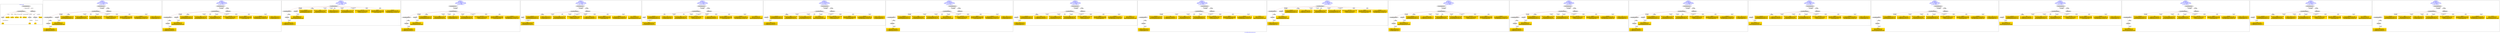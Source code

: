 digraph n0 {
fontcolor="blue"
remincross="true"
label="s14-s-california-african-american.json"
subgraph cluster_0 {
label="1-correct model"
n2[style="filled",color="white",fillcolor="lightgray",label="CulturalHeritageObject1"];
n3[style="filled",color="white",fillcolor="lightgray",label="Person1"];
n4[shape="plaintext",style="filled",fillcolor="gold",label="dimensions"];
n5[shape="plaintext",style="filled",fillcolor="gold",label="technique"];
n6[shape="plaintext",style="filled",fillcolor="gold",label="provenance"];
n7[shape="plaintext",style="filled",fillcolor="gold",label="title"];
n8[shape="plaintext",style="filled",fillcolor="gold",label="accessionId"];
n9[style="filled",color="white",fillcolor="lightgray",label="Concept1"];
n10[style="filled",color="white",fillcolor="lightgray",label="Document1"];
n11[shape="plaintext",style="filled",fillcolor="gold",label="artist"];
n12[style="filled",color="white",fillcolor="lightgray",label="EuropeanaAggregation1"];
n13[style="filled",color="white",fillcolor="lightgray",label="WebResource1"];
n14[shape="plaintext",style="filled",fillcolor="gold",label="imageUrl"];
n15[shape="plaintext",style="filled",fillcolor="gold",label="type"];
n16[shape="plaintext",style="filled",fillcolor="gold",label="url"];
}
subgraph cluster_1 {
label="candidate 0\nlink coherence:1.0\nnode coherence:1.0\nconfidence:0.5271910624354269\nmapping score:0.6016562800710682\ncost:13.9997\n-precision:0.5-recall:0.5"
n18[style="filled",color="white",fillcolor="lightgray",label="CulturalHeritageObject1"];
n19[style="filled",color="white",fillcolor="lightgray",label="CulturalHeritageObject2"];
n20[style="filled",color="white",fillcolor="lightgray",label="Document1"];
n21[style="filled",color="white",fillcolor="lightgray",label="Document2"];
n22[style="filled",color="white",fillcolor="lightgray",label="EuropeanaAggregation1"];
n23[style="filled",color="white",fillcolor="lightgray",label="WebResource1"];
n24[shape="plaintext",style="filled",fillcolor="gold",label="type\n[Document,classLink,0.324]\n[CulturalHeritageObject,rightsHolder,0.272]\n[WebResource,classLink,0.247]\n[CulturalHeritageObject,provenance,0.157]"];
n25[shape="plaintext",style="filled",fillcolor="gold",label="provenance\n[CulturalHeritageObject,provenance,0.704]\n[CulturalHeritageObject,title,0.114]\n[CulturalHeritageObject,description,0.109]\n[Person,biographicalInformation,0.073]"];
n26[shape="plaintext",style="filled",fillcolor="gold",label="imageUrl\n[WebResource,classLink,0.5]\n[Document,classLink,0.487]\n[CulturalHeritageObject,description,0.009]\n[Person,biographicalInformation,0.004]"];
n27[shape="plaintext",style="filled",fillcolor="gold",label="artist\n[CulturalHeritageObject,description,0.263]\n[Person,nameOfThePerson,0.255]\n[CulturalHeritageObject,title,0.255]\n[CulturalHeritageObject,provenance,0.227]"];
n28[shape="plaintext",style="filled",fillcolor="gold",label="url\n[WebResource,classLink,0.52]\n[CulturalHeritageObject,extent,0.244]\n[Document,classLink,0.126]\n[CulturalHeritageObject,title,0.11]"];
n29[shape="plaintext",style="filled",fillcolor="gold",label="title\n[CulturalHeritageObject,description,0.342]\n[CulturalHeritageObject,title,0.314]\n[Person,biographicalInformation,0.233]\n[CulturalHeritageObject,provenance,0.111]"];
n30[shape="plaintext",style="filled",fillcolor="gold",label="accessionId\n[CulturalHeritageObject,accessionNumber,0.778]\n[WebResource,classLink,0.219]\n[CulturalHeritageObject,title,0.001]\n[Document,classLink,0.001]"];
n31[shape="plaintext",style="filled",fillcolor="gold",label="technique\n[CulturalHeritageObject,medium,0.678]\n[CulturalHeritageObject,description,0.145]\n[Person,biographicalInformation,0.096]\n[Concept,prefLabel,0.082]"];
n32[shape="plaintext",style="filled",fillcolor="gold",label="dimensions\n[CulturalHeritageObject,extent,0.656]\n[CulturalHeritageObject,accessionNumber,0.163]\n[CulturalHeritageObject,description,0.101]\n[CulturalHeritageObject,provenance,0.08]"];
}
subgraph cluster_2 {
label="candidate 1\nlink coherence:1.0\nnode coherence:1.0\nconfidence:0.5249659258945938\nmapping score:0.6009145678907905\ncost:13.9997\n-precision:0.57-recall:0.57"
n34[style="filled",color="white",fillcolor="lightgray",label="CulturalHeritageObject1"];
n35[style="filled",color="white",fillcolor="lightgray",label="CulturalHeritageObject2"];
n36[style="filled",color="white",fillcolor="lightgray",label="Document1"];
n37[style="filled",color="white",fillcolor="lightgray",label="Document2"];
n38[style="filled",color="white",fillcolor="lightgray",label="EuropeanaAggregation1"];
n39[style="filled",color="white",fillcolor="lightgray",label="WebResource1"];
n40[shape="plaintext",style="filled",fillcolor="gold",label="type\n[Document,classLink,0.324]\n[CulturalHeritageObject,rightsHolder,0.272]\n[WebResource,classLink,0.247]\n[CulturalHeritageObject,provenance,0.157]"];
n41[shape="plaintext",style="filled",fillcolor="gold",label="provenance\n[CulturalHeritageObject,provenance,0.704]\n[CulturalHeritageObject,title,0.114]\n[CulturalHeritageObject,description,0.109]\n[Person,biographicalInformation,0.073]"];
n42[shape="plaintext",style="filled",fillcolor="gold",label="imageUrl\n[WebResource,classLink,0.5]\n[Document,classLink,0.487]\n[CulturalHeritageObject,description,0.009]\n[Person,biographicalInformation,0.004]"];
n43[shape="plaintext",style="filled",fillcolor="gold",label="title\n[CulturalHeritageObject,description,0.342]\n[CulturalHeritageObject,title,0.314]\n[Person,biographicalInformation,0.233]\n[CulturalHeritageObject,provenance,0.111]"];
n44[shape="plaintext",style="filled",fillcolor="gold",label="url\n[WebResource,classLink,0.52]\n[CulturalHeritageObject,extent,0.244]\n[Document,classLink,0.126]\n[CulturalHeritageObject,title,0.11]"];
n45[shape="plaintext",style="filled",fillcolor="gold",label="artist\n[CulturalHeritageObject,description,0.263]\n[Person,nameOfThePerson,0.255]\n[CulturalHeritageObject,title,0.255]\n[CulturalHeritageObject,provenance,0.227]"];
n46[shape="plaintext",style="filled",fillcolor="gold",label="accessionId\n[CulturalHeritageObject,accessionNumber,0.778]\n[WebResource,classLink,0.219]\n[CulturalHeritageObject,title,0.001]\n[Document,classLink,0.001]"];
n47[shape="plaintext",style="filled",fillcolor="gold",label="technique\n[CulturalHeritageObject,medium,0.678]\n[CulturalHeritageObject,description,0.145]\n[Person,biographicalInformation,0.096]\n[Concept,prefLabel,0.082]"];
n48[shape="plaintext",style="filled",fillcolor="gold",label="dimensions\n[CulturalHeritageObject,extent,0.656]\n[CulturalHeritageObject,accessionNumber,0.163]\n[CulturalHeritageObject,description,0.101]\n[CulturalHeritageObject,provenance,0.08]"];
}
subgraph cluster_3 {
label="candidate 10\nlink coherence:1.0\nnode coherence:1.0\nconfidence:0.47855500147617636\nmapping score:0.6039627782698366\ncost:11.99994\n-precision:0.42-recall:0.36"
n50[style="filled",color="white",fillcolor="lightgray",label="CulturalHeritageObject1"];
n51[style="filled",color="white",fillcolor="lightgray",label="CulturalHeritageObject2"];
n52[style="filled",color="white",fillcolor="lightgray",label="Document1"];
n53[style="filled",color="white",fillcolor="lightgray",label="Document2"];
n54[shape="plaintext",style="filled",fillcolor="gold",label="type\n[Document,classLink,0.324]\n[CulturalHeritageObject,rightsHolder,0.272]\n[WebResource,classLink,0.247]\n[CulturalHeritageObject,provenance,0.157]"];
n55[shape="plaintext",style="filled",fillcolor="gold",label="provenance\n[CulturalHeritageObject,provenance,0.704]\n[CulturalHeritageObject,title,0.114]\n[CulturalHeritageObject,description,0.109]\n[Person,biographicalInformation,0.073]"];
n56[shape="plaintext",style="filled",fillcolor="gold",label="artist\n[CulturalHeritageObject,description,0.263]\n[Person,nameOfThePerson,0.255]\n[CulturalHeritageObject,title,0.255]\n[CulturalHeritageObject,provenance,0.227]"];
n57[shape="plaintext",style="filled",fillcolor="gold",label="imageUrl\n[WebResource,classLink,0.5]\n[Document,classLink,0.487]\n[CulturalHeritageObject,description,0.009]\n[Person,biographicalInformation,0.004]"];
n58[shape="plaintext",style="filled",fillcolor="gold",label="url\n[WebResource,classLink,0.52]\n[CulturalHeritageObject,extent,0.244]\n[Document,classLink,0.126]\n[CulturalHeritageObject,title,0.11]"];
n59[shape="plaintext",style="filled",fillcolor="gold",label="title\n[CulturalHeritageObject,description,0.342]\n[CulturalHeritageObject,title,0.314]\n[Person,biographicalInformation,0.233]\n[CulturalHeritageObject,provenance,0.111]"];
n60[shape="plaintext",style="filled",fillcolor="gold",label="accessionId\n[CulturalHeritageObject,accessionNumber,0.778]\n[WebResource,classLink,0.219]\n[CulturalHeritageObject,title,0.001]\n[Document,classLink,0.001]"];
n61[shape="plaintext",style="filled",fillcolor="gold",label="technique\n[CulturalHeritageObject,medium,0.678]\n[CulturalHeritageObject,description,0.145]\n[Person,biographicalInformation,0.096]\n[Concept,prefLabel,0.082]"];
n62[shape="plaintext",style="filled",fillcolor="gold",label="dimensions\n[CulturalHeritageObject,extent,0.656]\n[CulturalHeritageObject,accessionNumber,0.163]\n[CulturalHeritageObject,description,0.101]\n[CulturalHeritageObject,provenance,0.08]"];
}
subgraph cluster_4 {
label="candidate 11\nlink coherence:1.0\nnode coherence:1.0\nconfidence:0.47855500147617636\nmapping score:0.6039627782698366\ncost:12.99982\n-precision:0.46-recall:0.43"
n64[style="filled",color="white",fillcolor="lightgray",label="CulturalHeritageObject1"];
n65[style="filled",color="white",fillcolor="lightgray",label="CulturalHeritageObject2"];
n66[style="filled",color="white",fillcolor="lightgray",label="Document1"];
n67[style="filled",color="white",fillcolor="lightgray",label="Document2"];
n68[style="filled",color="white",fillcolor="lightgray",label="EuropeanaAggregation1"];
n69[shape="plaintext",style="filled",fillcolor="gold",label="type\n[Document,classLink,0.324]\n[CulturalHeritageObject,rightsHolder,0.272]\n[WebResource,classLink,0.247]\n[CulturalHeritageObject,provenance,0.157]"];
n70[shape="plaintext",style="filled",fillcolor="gold",label="provenance\n[CulturalHeritageObject,provenance,0.704]\n[CulturalHeritageObject,title,0.114]\n[CulturalHeritageObject,description,0.109]\n[Person,biographicalInformation,0.073]"];
n71[shape="plaintext",style="filled",fillcolor="gold",label="artist\n[CulturalHeritageObject,description,0.263]\n[Person,nameOfThePerson,0.255]\n[CulturalHeritageObject,title,0.255]\n[CulturalHeritageObject,provenance,0.227]"];
n72[shape="plaintext",style="filled",fillcolor="gold",label="imageUrl\n[WebResource,classLink,0.5]\n[Document,classLink,0.487]\n[CulturalHeritageObject,description,0.009]\n[Person,biographicalInformation,0.004]"];
n73[shape="plaintext",style="filled",fillcolor="gold",label="url\n[WebResource,classLink,0.52]\n[CulturalHeritageObject,extent,0.244]\n[Document,classLink,0.126]\n[CulturalHeritageObject,title,0.11]"];
n74[shape="plaintext",style="filled",fillcolor="gold",label="title\n[CulturalHeritageObject,description,0.342]\n[CulturalHeritageObject,title,0.314]\n[Person,biographicalInformation,0.233]\n[CulturalHeritageObject,provenance,0.111]"];
n75[shape="plaintext",style="filled",fillcolor="gold",label="accessionId\n[CulturalHeritageObject,accessionNumber,0.778]\n[WebResource,classLink,0.219]\n[CulturalHeritageObject,title,0.001]\n[Document,classLink,0.001]"];
n76[shape="plaintext",style="filled",fillcolor="gold",label="technique\n[CulturalHeritageObject,medium,0.678]\n[CulturalHeritageObject,description,0.145]\n[Person,biographicalInformation,0.096]\n[Concept,prefLabel,0.082]"];
n77[shape="plaintext",style="filled",fillcolor="gold",label="dimensions\n[CulturalHeritageObject,extent,0.656]\n[CulturalHeritageObject,accessionNumber,0.163]\n[CulturalHeritageObject,description,0.101]\n[CulturalHeritageObject,provenance,0.08]"];
}
subgraph cluster_5 {
label="candidate 12\nlink coherence:1.0\nnode coherence:1.0\nconfidence:0.4773503967367552\nmapping score:0.6035612433566961\ncost:11.9996\n-precision:0.75-recall:0.64"
n79[style="filled",color="white",fillcolor="lightgray",label="CulturalHeritageObject1"];
n80[style="filled",color="white",fillcolor="lightgray",label="Person1"];
n81[style="filled",color="white",fillcolor="lightgray",label="EuropeanaAggregation1"];
n82[style="filled",color="white",fillcolor="lightgray",label="WebResource1"];
n83[shape="plaintext",style="filled",fillcolor="gold",label="artist\n[CulturalHeritageObject,description,0.263]\n[Person,nameOfThePerson,0.255]\n[CulturalHeritageObject,title,0.255]\n[CulturalHeritageObject,provenance,0.227]"];
n84[shape="plaintext",style="filled",fillcolor="gold",label="provenance\n[CulturalHeritageObject,provenance,0.704]\n[CulturalHeritageObject,title,0.114]\n[CulturalHeritageObject,description,0.109]\n[Person,biographicalInformation,0.073]"];
n85[shape="plaintext",style="filled",fillcolor="gold",label="url\n[WebResource,classLink,0.52]\n[CulturalHeritageObject,extent,0.244]\n[Document,classLink,0.126]\n[CulturalHeritageObject,title,0.11]"];
n86[shape="plaintext",style="filled",fillcolor="gold",label="imageUrl\n[WebResource,classLink,0.5]\n[Document,classLink,0.487]\n[CulturalHeritageObject,description,0.009]\n[Person,biographicalInformation,0.004]"];
n87[shape="plaintext",style="filled",fillcolor="gold",label="title\n[CulturalHeritageObject,description,0.342]\n[CulturalHeritageObject,title,0.314]\n[Person,biographicalInformation,0.233]\n[CulturalHeritageObject,provenance,0.111]"];
n88[shape="plaintext",style="filled",fillcolor="gold",label="accessionId\n[CulturalHeritageObject,accessionNumber,0.778]\n[WebResource,classLink,0.219]\n[CulturalHeritageObject,title,0.001]\n[Document,classLink,0.001]"];
n89[shape="plaintext",style="filled",fillcolor="gold",label="type\n[Document,classLink,0.324]\n[CulturalHeritageObject,rightsHolder,0.272]\n[WebResource,classLink,0.247]\n[CulturalHeritageObject,provenance,0.157]"];
n90[shape="plaintext",style="filled",fillcolor="gold",label="technique\n[CulturalHeritageObject,medium,0.678]\n[CulturalHeritageObject,description,0.145]\n[Person,biographicalInformation,0.096]\n[Concept,prefLabel,0.082]"];
n91[shape="plaintext",style="filled",fillcolor="gold",label="dimensions\n[CulturalHeritageObject,extent,0.656]\n[CulturalHeritageObject,accessionNumber,0.163]\n[CulturalHeritageObject,description,0.101]\n[CulturalHeritageObject,provenance,0.08]"];
}
subgraph cluster_6 {
label="candidate 13\nlink coherence:1.0\nnode coherence:1.0\nconfidence:0.4773503967367552\nmapping score:0.6035612433566961\ncost:11.99976\n-precision:0.67-recall:0.57"
n93[style="filled",color="white",fillcolor="lightgray",label="CulturalHeritageObject1"];
n94[style="filled",color="white",fillcolor="lightgray",label="Person2"];
n95[style="filled",color="white",fillcolor="lightgray",label="EuropeanaAggregation1"];
n96[style="filled",color="white",fillcolor="lightgray",label="WebResource1"];
n97[shape="plaintext",style="filled",fillcolor="gold",label="artist\n[CulturalHeritageObject,description,0.263]\n[Person,nameOfThePerson,0.255]\n[CulturalHeritageObject,title,0.255]\n[CulturalHeritageObject,provenance,0.227]"];
n98[shape="plaintext",style="filled",fillcolor="gold",label="provenance\n[CulturalHeritageObject,provenance,0.704]\n[CulturalHeritageObject,title,0.114]\n[CulturalHeritageObject,description,0.109]\n[Person,biographicalInformation,0.073]"];
n99[shape="plaintext",style="filled",fillcolor="gold",label="url\n[WebResource,classLink,0.52]\n[CulturalHeritageObject,extent,0.244]\n[Document,classLink,0.126]\n[CulturalHeritageObject,title,0.11]"];
n100[shape="plaintext",style="filled",fillcolor="gold",label="imageUrl\n[WebResource,classLink,0.5]\n[Document,classLink,0.487]\n[CulturalHeritageObject,description,0.009]\n[Person,biographicalInformation,0.004]"];
n101[shape="plaintext",style="filled",fillcolor="gold",label="title\n[CulturalHeritageObject,description,0.342]\n[CulturalHeritageObject,title,0.314]\n[Person,biographicalInformation,0.233]\n[CulturalHeritageObject,provenance,0.111]"];
n102[shape="plaintext",style="filled",fillcolor="gold",label="accessionId\n[CulturalHeritageObject,accessionNumber,0.778]\n[WebResource,classLink,0.219]\n[CulturalHeritageObject,title,0.001]\n[Document,classLink,0.001]"];
n103[shape="plaintext",style="filled",fillcolor="gold",label="type\n[Document,classLink,0.324]\n[CulturalHeritageObject,rightsHolder,0.272]\n[WebResource,classLink,0.247]\n[CulturalHeritageObject,provenance,0.157]"];
n104[shape="plaintext",style="filled",fillcolor="gold",label="technique\n[CulturalHeritageObject,medium,0.678]\n[CulturalHeritageObject,description,0.145]\n[Person,biographicalInformation,0.096]\n[Concept,prefLabel,0.082]"];
n105[shape="plaintext",style="filled",fillcolor="gold",label="dimensions\n[CulturalHeritageObject,extent,0.656]\n[CulturalHeritageObject,accessionNumber,0.163]\n[CulturalHeritageObject,description,0.101]\n[CulturalHeritageObject,provenance,0.08]"];
}
subgraph cluster_7 {
label="candidate 14\nlink coherence:1.0\nnode coherence:1.0\nconfidence:0.4677878559597356\nmapping score:0.6003737297643562\ncost:11.99974\n-precision:0.67-recall:0.57"
n107[style="filled",color="white",fillcolor="lightgray",label="CulturalHeritageObject1"];
n108[style="filled",color="white",fillcolor="lightgray",label="Document1"];
n109[style="filled",color="white",fillcolor="lightgray",label="EuropeanaAggregation1"];
n110[style="filled",color="white",fillcolor="lightgray",label="WebResource1"];
n111[shape="plaintext",style="filled",fillcolor="gold",label="provenance\n[CulturalHeritageObject,provenance,0.704]\n[CulturalHeritageObject,title,0.114]\n[CulturalHeritageObject,description,0.109]\n[Person,biographicalInformation,0.073]"];
n112[shape="plaintext",style="filled",fillcolor="gold",label="artist\n[CulturalHeritageObject,description,0.263]\n[Person,nameOfThePerson,0.255]\n[CulturalHeritageObject,title,0.255]\n[CulturalHeritageObject,provenance,0.227]"];
n113[shape="plaintext",style="filled",fillcolor="gold",label="type\n[Document,classLink,0.324]\n[CulturalHeritageObject,rightsHolder,0.272]\n[WebResource,classLink,0.247]\n[CulturalHeritageObject,provenance,0.157]"];
n114[shape="plaintext",style="filled",fillcolor="gold",label="title\n[CulturalHeritageObject,description,0.342]\n[CulturalHeritageObject,title,0.314]\n[Person,biographicalInformation,0.233]\n[CulturalHeritageObject,provenance,0.111]"];
n115[shape="plaintext",style="filled",fillcolor="gold",label="url\n[WebResource,classLink,0.52]\n[CulturalHeritageObject,extent,0.244]\n[Document,classLink,0.126]\n[CulturalHeritageObject,title,0.11]"];
n116[shape="plaintext",style="filled",fillcolor="gold",label="imageUrl\n[WebResource,classLink,0.5]\n[Document,classLink,0.487]\n[CulturalHeritageObject,description,0.009]\n[Person,biographicalInformation,0.004]"];
n117[shape="plaintext",style="filled",fillcolor="gold",label="accessionId\n[CulturalHeritageObject,accessionNumber,0.778]\n[WebResource,classLink,0.219]\n[CulturalHeritageObject,title,0.001]\n[Document,classLink,0.001]"];
n118[shape="plaintext",style="filled",fillcolor="gold",label="technique\n[CulturalHeritageObject,medium,0.678]\n[CulturalHeritageObject,description,0.145]\n[Person,biographicalInformation,0.096]\n[Concept,prefLabel,0.082]"];
n119[shape="plaintext",style="filled",fillcolor="gold",label="dimensions\n[CulturalHeritageObject,extent,0.656]\n[CulturalHeritageObject,accessionNumber,0.163]\n[CulturalHeritageObject,description,0.101]\n[CulturalHeritageObject,provenance,0.08]"];
}
subgraph cluster_8 {
label="candidate 15\nlink coherence:1.0\nnode coherence:1.0\nconfidence:0.4677878559597356\nmapping score:0.6003737297643562\ncost:12.99972\n-precision:0.54-recall:0.5"
n121[style="filled",color="white",fillcolor="lightgray",label="CulturalHeritageObject1"];
n122[style="filled",color="white",fillcolor="lightgray",label="CulturalHeritageObject2"];
n123[style="filled",color="white",fillcolor="lightgray",label="Document2"];
n124[style="filled",color="white",fillcolor="lightgray",label="EuropeanaAggregation1"];
n125[style="filled",color="white",fillcolor="lightgray",label="WebResource1"];
n126[shape="plaintext",style="filled",fillcolor="gold",label="type\n[Document,classLink,0.324]\n[CulturalHeritageObject,rightsHolder,0.272]\n[WebResource,classLink,0.247]\n[CulturalHeritageObject,provenance,0.157]"];
n127[shape="plaintext",style="filled",fillcolor="gold",label="provenance\n[CulturalHeritageObject,provenance,0.704]\n[CulturalHeritageObject,title,0.114]\n[CulturalHeritageObject,description,0.109]\n[Person,biographicalInformation,0.073]"];
n128[shape="plaintext",style="filled",fillcolor="gold",label="artist\n[CulturalHeritageObject,description,0.263]\n[Person,nameOfThePerson,0.255]\n[CulturalHeritageObject,title,0.255]\n[CulturalHeritageObject,provenance,0.227]"];
n129[shape="plaintext",style="filled",fillcolor="gold",label="title\n[CulturalHeritageObject,description,0.342]\n[CulturalHeritageObject,title,0.314]\n[Person,biographicalInformation,0.233]\n[CulturalHeritageObject,provenance,0.111]"];
n130[shape="plaintext",style="filled",fillcolor="gold",label="url\n[WebResource,classLink,0.52]\n[CulturalHeritageObject,extent,0.244]\n[Document,classLink,0.126]\n[CulturalHeritageObject,title,0.11]"];
n131[shape="plaintext",style="filled",fillcolor="gold",label="imageUrl\n[WebResource,classLink,0.5]\n[Document,classLink,0.487]\n[CulturalHeritageObject,description,0.009]\n[Person,biographicalInformation,0.004]"];
n132[shape="plaintext",style="filled",fillcolor="gold",label="accessionId\n[CulturalHeritageObject,accessionNumber,0.778]\n[WebResource,classLink,0.219]\n[CulturalHeritageObject,title,0.001]\n[Document,classLink,0.001]"];
n133[shape="plaintext",style="filled",fillcolor="gold",label="technique\n[CulturalHeritageObject,medium,0.678]\n[CulturalHeritageObject,description,0.145]\n[Person,biographicalInformation,0.096]\n[Concept,prefLabel,0.082]"];
n134[shape="plaintext",style="filled",fillcolor="gold",label="dimensions\n[CulturalHeritageObject,extent,0.656]\n[CulturalHeritageObject,accessionNumber,0.163]\n[CulturalHeritageObject,description,0.101]\n[CulturalHeritageObject,provenance,0.08]"];
}
subgraph cluster_9 {
label="candidate 16\nlink coherence:1.0\nnode coherence:1.0\nconfidence:0.46634372239416483\nmapping score:0.599892351909166\ncost:11.99974\n-precision:0.75-recall:0.64"
n136[style="filled",color="white",fillcolor="lightgray",label="CulturalHeritageObject1"];
n137[style="filled",color="white",fillcolor="lightgray",label="Document1"];
n138[style="filled",color="white",fillcolor="lightgray",label="EuropeanaAggregation1"];
n139[style="filled",color="white",fillcolor="lightgray",label="WebResource1"];
n140[shape="plaintext",style="filled",fillcolor="gold",label="provenance\n[CulturalHeritageObject,provenance,0.704]\n[CulturalHeritageObject,title,0.114]\n[CulturalHeritageObject,description,0.109]\n[Person,biographicalInformation,0.073]"];
n141[shape="plaintext",style="filled",fillcolor="gold",label="type\n[Document,classLink,0.324]\n[CulturalHeritageObject,rightsHolder,0.272]\n[WebResource,classLink,0.247]\n[CulturalHeritageObject,provenance,0.157]"];
n142[shape="plaintext",style="filled",fillcolor="gold",label="url\n[WebResource,classLink,0.52]\n[CulturalHeritageObject,extent,0.244]\n[Document,classLink,0.126]\n[CulturalHeritageObject,title,0.11]"];
n143[shape="plaintext",style="filled",fillcolor="gold",label="artist\n[CulturalHeritageObject,description,0.263]\n[Person,nameOfThePerson,0.255]\n[CulturalHeritageObject,title,0.255]\n[CulturalHeritageObject,provenance,0.227]"];
n144[shape="plaintext",style="filled",fillcolor="gold",label="imageUrl\n[WebResource,classLink,0.5]\n[Document,classLink,0.487]\n[CulturalHeritageObject,description,0.009]\n[Person,biographicalInformation,0.004]"];
n145[shape="plaintext",style="filled",fillcolor="gold",label="title\n[CulturalHeritageObject,description,0.342]\n[CulturalHeritageObject,title,0.314]\n[Person,biographicalInformation,0.233]\n[CulturalHeritageObject,provenance,0.111]"];
n146[shape="plaintext",style="filled",fillcolor="gold",label="accessionId\n[CulturalHeritageObject,accessionNumber,0.778]\n[WebResource,classLink,0.219]\n[CulturalHeritageObject,title,0.001]\n[Document,classLink,0.001]"];
n147[shape="plaintext",style="filled",fillcolor="gold",label="technique\n[CulturalHeritageObject,medium,0.678]\n[CulturalHeritageObject,description,0.145]\n[Person,biographicalInformation,0.096]\n[Concept,prefLabel,0.082]"];
n148[shape="plaintext",style="filled",fillcolor="gold",label="dimensions\n[CulturalHeritageObject,extent,0.656]\n[CulturalHeritageObject,accessionNumber,0.163]\n[CulturalHeritageObject,description,0.101]\n[CulturalHeritageObject,provenance,0.08]"];
}
subgraph cluster_10 {
label="candidate 17\nlink coherence:1.0\nnode coherence:1.0\nconfidence:0.46634372239416483\nmapping score:0.599892351909166\ncost:12.99972\n-precision:0.62-recall:0.57"
n150[style="filled",color="white",fillcolor="lightgray",label="CulturalHeritageObject1"];
n151[style="filled",color="white",fillcolor="lightgray",label="CulturalHeritageObject2"];
n152[style="filled",color="white",fillcolor="lightgray",label="Document2"];
n153[style="filled",color="white",fillcolor="lightgray",label="EuropeanaAggregation1"];
n154[style="filled",color="white",fillcolor="lightgray",label="WebResource1"];
n155[shape="plaintext",style="filled",fillcolor="gold",label="url\n[WebResource,classLink,0.52]\n[CulturalHeritageObject,extent,0.244]\n[Document,classLink,0.126]\n[CulturalHeritageObject,title,0.11]"];
n156[shape="plaintext",style="filled",fillcolor="gold",label="provenance\n[CulturalHeritageObject,provenance,0.704]\n[CulturalHeritageObject,title,0.114]\n[CulturalHeritageObject,description,0.109]\n[Person,biographicalInformation,0.073]"];
n157[shape="plaintext",style="filled",fillcolor="gold",label="type\n[Document,classLink,0.324]\n[CulturalHeritageObject,rightsHolder,0.272]\n[WebResource,classLink,0.247]\n[CulturalHeritageObject,provenance,0.157]"];
n158[shape="plaintext",style="filled",fillcolor="gold",label="artist\n[CulturalHeritageObject,description,0.263]\n[Person,nameOfThePerson,0.255]\n[CulturalHeritageObject,title,0.255]\n[CulturalHeritageObject,provenance,0.227]"];
n159[shape="plaintext",style="filled",fillcolor="gold",label="imageUrl\n[WebResource,classLink,0.5]\n[Document,classLink,0.487]\n[CulturalHeritageObject,description,0.009]\n[Person,biographicalInformation,0.004]"];
n160[shape="plaintext",style="filled",fillcolor="gold",label="title\n[CulturalHeritageObject,description,0.342]\n[CulturalHeritageObject,title,0.314]\n[Person,biographicalInformation,0.233]\n[CulturalHeritageObject,provenance,0.111]"];
n161[shape="plaintext",style="filled",fillcolor="gold",label="accessionId\n[CulturalHeritageObject,accessionNumber,0.778]\n[WebResource,classLink,0.219]\n[CulturalHeritageObject,title,0.001]\n[Document,classLink,0.001]"];
n162[shape="plaintext",style="filled",fillcolor="gold",label="technique\n[CulturalHeritageObject,medium,0.678]\n[CulturalHeritageObject,description,0.145]\n[Person,biographicalInformation,0.096]\n[Concept,prefLabel,0.082]"];
n163[shape="plaintext",style="filled",fillcolor="gold",label="dimensions\n[CulturalHeritageObject,extent,0.656]\n[CulturalHeritageObject,accessionNumber,0.163]\n[CulturalHeritageObject,description,0.101]\n[CulturalHeritageObject,provenance,0.08]"];
}
subgraph cluster_11 {
label="candidate 18\nlink coherence:1.0\nnode coherence:1.0\nconfidence:0.4648753096772001\nmapping score:0.5994028810035111\ncost:11.99994\n-precision:0.42-recall:0.36"
n165[style="filled",color="white",fillcolor="lightgray",label="CulturalHeritageObject1"];
n166[style="filled",color="white",fillcolor="lightgray",label="CulturalHeritageObject2"];
n167[style="filled",color="white",fillcolor="lightgray",label="Document1"];
n168[style="filled",color="white",fillcolor="lightgray",label="Document2"];
n169[shape="plaintext",style="filled",fillcolor="gold",label="url\n[WebResource,classLink,0.52]\n[CulturalHeritageObject,extent,0.244]\n[Document,classLink,0.126]\n[CulturalHeritageObject,title,0.11]"];
n170[shape="plaintext",style="filled",fillcolor="gold",label="provenance\n[CulturalHeritageObject,provenance,0.704]\n[CulturalHeritageObject,title,0.114]\n[CulturalHeritageObject,description,0.109]\n[Person,biographicalInformation,0.073]"];
n171[shape="plaintext",style="filled",fillcolor="gold",label="type\n[Document,classLink,0.324]\n[CulturalHeritageObject,rightsHolder,0.272]\n[WebResource,classLink,0.247]\n[CulturalHeritageObject,provenance,0.157]"];
n172[shape="plaintext",style="filled",fillcolor="gold",label="imageUrl\n[WebResource,classLink,0.5]\n[Document,classLink,0.487]\n[CulturalHeritageObject,description,0.009]\n[Person,biographicalInformation,0.004]"];
n173[shape="plaintext",style="filled",fillcolor="gold",label="artist\n[CulturalHeritageObject,description,0.263]\n[Person,nameOfThePerson,0.255]\n[CulturalHeritageObject,title,0.255]\n[CulturalHeritageObject,provenance,0.227]"];
n174[shape="plaintext",style="filled",fillcolor="gold",label="title\n[CulturalHeritageObject,description,0.342]\n[CulturalHeritageObject,title,0.314]\n[Person,biographicalInformation,0.233]\n[CulturalHeritageObject,provenance,0.111]"];
n175[shape="plaintext",style="filled",fillcolor="gold",label="accessionId\n[CulturalHeritageObject,accessionNumber,0.778]\n[WebResource,classLink,0.219]\n[CulturalHeritageObject,title,0.001]\n[Document,classLink,0.001]"];
n176[shape="plaintext",style="filled",fillcolor="gold",label="technique\n[CulturalHeritageObject,medium,0.678]\n[CulturalHeritageObject,description,0.145]\n[Person,biographicalInformation,0.096]\n[Concept,prefLabel,0.082]"];
n177[shape="plaintext",style="filled",fillcolor="gold",label="dimensions\n[CulturalHeritageObject,extent,0.656]\n[CulturalHeritageObject,accessionNumber,0.163]\n[CulturalHeritageObject,description,0.101]\n[CulturalHeritageObject,provenance,0.08]"];
}
subgraph cluster_12 {
label="candidate 19\nlink coherence:1.0\nnode coherence:1.0\nconfidence:0.4648753096772001\nmapping score:0.5994028810035111\ncost:12.99982\n-precision:0.46-recall:0.43"
n179[style="filled",color="white",fillcolor="lightgray",label="CulturalHeritageObject1"];
n180[style="filled",color="white",fillcolor="lightgray",label="CulturalHeritageObject2"];
n181[style="filled",color="white",fillcolor="lightgray",label="Document1"];
n182[style="filled",color="white",fillcolor="lightgray",label="Document2"];
n183[style="filled",color="white",fillcolor="lightgray",label="EuropeanaAggregation1"];
n184[shape="plaintext",style="filled",fillcolor="gold",label="url\n[WebResource,classLink,0.52]\n[CulturalHeritageObject,extent,0.244]\n[Document,classLink,0.126]\n[CulturalHeritageObject,title,0.11]"];
n185[shape="plaintext",style="filled",fillcolor="gold",label="provenance\n[CulturalHeritageObject,provenance,0.704]\n[CulturalHeritageObject,title,0.114]\n[CulturalHeritageObject,description,0.109]\n[Person,biographicalInformation,0.073]"];
n186[shape="plaintext",style="filled",fillcolor="gold",label="type\n[Document,classLink,0.324]\n[CulturalHeritageObject,rightsHolder,0.272]\n[WebResource,classLink,0.247]\n[CulturalHeritageObject,provenance,0.157]"];
n187[shape="plaintext",style="filled",fillcolor="gold",label="imageUrl\n[WebResource,classLink,0.5]\n[Document,classLink,0.487]\n[CulturalHeritageObject,description,0.009]\n[Person,biographicalInformation,0.004]"];
n188[shape="plaintext",style="filled",fillcolor="gold",label="artist\n[CulturalHeritageObject,description,0.263]\n[Person,nameOfThePerson,0.255]\n[CulturalHeritageObject,title,0.255]\n[CulturalHeritageObject,provenance,0.227]"];
n189[shape="plaintext",style="filled",fillcolor="gold",label="title\n[CulturalHeritageObject,description,0.342]\n[CulturalHeritageObject,title,0.314]\n[Person,biographicalInformation,0.233]\n[CulturalHeritageObject,provenance,0.111]"];
n190[shape="plaintext",style="filled",fillcolor="gold",label="accessionId\n[CulturalHeritageObject,accessionNumber,0.778]\n[WebResource,classLink,0.219]\n[CulturalHeritageObject,title,0.001]\n[Document,classLink,0.001]"];
n191[shape="plaintext",style="filled",fillcolor="gold",label="technique\n[CulturalHeritageObject,medium,0.678]\n[CulturalHeritageObject,description,0.145]\n[Person,biographicalInformation,0.096]\n[Concept,prefLabel,0.082]"];
n192[shape="plaintext",style="filled",fillcolor="gold",label="dimensions\n[CulturalHeritageObject,extent,0.656]\n[CulturalHeritageObject,accessionNumber,0.163]\n[CulturalHeritageObject,description,0.101]\n[CulturalHeritageObject,provenance,0.08]"];
}
subgraph cluster_13 {
label="candidate 2\nlink coherence:1.0\nnode coherence:1.0\nconfidence:0.5240686308618355\nmapping score:0.6006154695465377\ncost:13.9997\n-precision:0.5-recall:0.5"
n194[style="filled",color="white",fillcolor="lightgray",label="CulturalHeritageObject1"];
n195[style="filled",color="white",fillcolor="lightgray",label="CulturalHeritageObject2"];
n196[style="filled",color="white",fillcolor="lightgray",label="Document1"];
n197[style="filled",color="white",fillcolor="lightgray",label="Document2"];
n198[style="filled",color="white",fillcolor="lightgray",label="EuropeanaAggregation1"];
n199[style="filled",color="white",fillcolor="lightgray",label="WebResource1"];
n200[shape="plaintext",style="filled",fillcolor="gold",label="type\n[Document,classLink,0.324]\n[CulturalHeritageObject,rightsHolder,0.272]\n[WebResource,classLink,0.247]\n[CulturalHeritageObject,provenance,0.157]"];
n201[shape="plaintext",style="filled",fillcolor="gold",label="provenance\n[CulturalHeritageObject,provenance,0.704]\n[CulturalHeritageObject,title,0.114]\n[CulturalHeritageObject,description,0.109]\n[Person,biographicalInformation,0.073]"];
n202[shape="plaintext",style="filled",fillcolor="gold",label="artist\n[CulturalHeritageObject,description,0.263]\n[Person,nameOfThePerson,0.255]\n[CulturalHeritageObject,title,0.255]\n[CulturalHeritageObject,provenance,0.227]"];
n203[shape="plaintext",style="filled",fillcolor="gold",label="imageUrl\n[WebResource,classLink,0.5]\n[Document,classLink,0.487]\n[CulturalHeritageObject,description,0.009]\n[Person,biographicalInformation,0.004]"];
n204[shape="plaintext",style="filled",fillcolor="gold",label="url\n[WebResource,classLink,0.52]\n[CulturalHeritageObject,extent,0.244]\n[Document,classLink,0.126]\n[CulturalHeritageObject,title,0.11]"];
n205[shape="plaintext",style="filled",fillcolor="gold",label="title\n[CulturalHeritageObject,description,0.342]\n[CulturalHeritageObject,title,0.314]\n[Person,biographicalInformation,0.233]\n[CulturalHeritageObject,provenance,0.111]"];
n206[shape="plaintext",style="filled",fillcolor="gold",label="accessionId\n[CulturalHeritageObject,accessionNumber,0.778]\n[WebResource,classLink,0.219]\n[CulturalHeritageObject,title,0.001]\n[Document,classLink,0.001]"];
n207[shape="plaintext",style="filled",fillcolor="gold",label="technique\n[CulturalHeritageObject,medium,0.678]\n[CulturalHeritageObject,description,0.145]\n[Person,biographicalInformation,0.096]\n[Concept,prefLabel,0.082]"];
n208[shape="plaintext",style="filled",fillcolor="gold",label="dimensions\n[CulturalHeritageObject,extent,0.656]\n[CulturalHeritageObject,accessionNumber,0.163]\n[CulturalHeritageObject,description,0.101]\n[CulturalHeritageObject,provenance,0.08]"];
}
subgraph cluster_14 {
label="candidate 3\nlink coherence:1.0\nnode coherence:1.0\nconfidence:0.520962299922209\nmapping score:0.5995800258999956\ncost:13.9997\n-precision:0.57-recall:0.57"
n210[style="filled",color="white",fillcolor="lightgray",label="CulturalHeritageObject1"];
n211[style="filled",color="white",fillcolor="lightgray",label="CulturalHeritageObject2"];
n212[style="filled",color="white",fillcolor="lightgray",label="Document1"];
n213[style="filled",color="white",fillcolor="lightgray",label="Document2"];
n214[style="filled",color="white",fillcolor="lightgray",label="EuropeanaAggregation1"];
n215[style="filled",color="white",fillcolor="lightgray",label="WebResource1"];
n216[shape="plaintext",style="filled",fillcolor="gold",label="type\n[Document,classLink,0.324]\n[CulturalHeritageObject,rightsHolder,0.272]\n[WebResource,classLink,0.247]\n[CulturalHeritageObject,provenance,0.157]"];
n217[shape="plaintext",style="filled",fillcolor="gold",label="provenance\n[CulturalHeritageObject,provenance,0.704]\n[CulturalHeritageObject,title,0.114]\n[CulturalHeritageObject,description,0.109]\n[Person,biographicalInformation,0.073]"];
n218[shape="plaintext",style="filled",fillcolor="gold",label="artist\n[CulturalHeritageObject,description,0.263]\n[Person,nameOfThePerson,0.255]\n[CulturalHeritageObject,title,0.255]\n[CulturalHeritageObject,provenance,0.227]"];
n219[shape="plaintext",style="filled",fillcolor="gold",label="imageUrl\n[WebResource,classLink,0.5]\n[Document,classLink,0.487]\n[CulturalHeritageObject,description,0.009]\n[Person,biographicalInformation,0.004]"];
n220[shape="plaintext",style="filled",fillcolor="gold",label="title\n[CulturalHeritageObject,description,0.342]\n[CulturalHeritageObject,title,0.314]\n[Person,biographicalInformation,0.233]\n[CulturalHeritageObject,provenance,0.111]"];
n221[shape="plaintext",style="filled",fillcolor="gold",label="url\n[WebResource,classLink,0.52]\n[CulturalHeritageObject,extent,0.244]\n[Document,classLink,0.126]\n[CulturalHeritageObject,title,0.11]"];
n222[shape="plaintext",style="filled",fillcolor="gold",label="accessionId\n[CulturalHeritageObject,accessionNumber,0.778]\n[WebResource,classLink,0.219]\n[CulturalHeritageObject,title,0.001]\n[Document,classLink,0.001]"];
n223[shape="plaintext",style="filled",fillcolor="gold",label="technique\n[CulturalHeritageObject,medium,0.678]\n[CulturalHeritageObject,description,0.145]\n[Person,biographicalInformation,0.096]\n[Concept,prefLabel,0.082]"];
n224[shape="plaintext",style="filled",fillcolor="gold",label="dimensions\n[CulturalHeritageObject,extent,0.656]\n[CulturalHeritageObject,accessionNumber,0.163]\n[CulturalHeritageObject,description,0.101]\n[CulturalHeritageObject,provenance,0.08]"];
}
subgraph cluster_15 {
label="candidate 4\nlink coherence:1.0\nnode coherence:1.0\nconfidence:0.5086358047164807\nmapping score:0.6139897126832713\ncost:11.99974\n-precision:0.58-recall:0.5"
n226[style="filled",color="white",fillcolor="lightgray",label="CulturalHeritageObject1"];
n227[style="filled",color="white",fillcolor="lightgray",label="Document1"];
n228[style="filled",color="white",fillcolor="lightgray",label="EuropeanaAggregation1"];
n229[style="filled",color="white",fillcolor="lightgray",label="WebResource1"];
n230[shape="plaintext",style="filled",fillcolor="gold",label="provenance\n[CulturalHeritageObject,provenance,0.704]\n[CulturalHeritageObject,title,0.114]\n[CulturalHeritageObject,description,0.109]\n[Person,biographicalInformation,0.073]"];
n231[shape="plaintext",style="filled",fillcolor="gold",label="type\n[Document,classLink,0.324]\n[CulturalHeritageObject,rightsHolder,0.272]\n[WebResource,classLink,0.247]\n[CulturalHeritageObject,provenance,0.157]"];
n232[shape="plaintext",style="filled",fillcolor="gold",label="imageUrl\n[WebResource,classLink,0.5]\n[Document,classLink,0.487]\n[CulturalHeritageObject,description,0.009]\n[Person,biographicalInformation,0.004]"];
n233[shape="plaintext",style="filled",fillcolor="gold",label="artist\n[CulturalHeritageObject,description,0.263]\n[Person,nameOfThePerson,0.255]\n[CulturalHeritageObject,title,0.255]\n[CulturalHeritageObject,provenance,0.227]"];
n234[shape="plaintext",style="filled",fillcolor="gold",label="url\n[WebResource,classLink,0.52]\n[CulturalHeritageObject,extent,0.244]\n[Document,classLink,0.126]\n[CulturalHeritageObject,title,0.11]"];
n235[shape="plaintext",style="filled",fillcolor="gold",label="title\n[CulturalHeritageObject,description,0.342]\n[CulturalHeritageObject,title,0.314]\n[Person,biographicalInformation,0.233]\n[CulturalHeritageObject,provenance,0.111]"];
n236[shape="plaintext",style="filled",fillcolor="gold",label="accessionId\n[CulturalHeritageObject,accessionNumber,0.778]\n[WebResource,classLink,0.219]\n[CulturalHeritageObject,title,0.001]\n[Document,classLink,0.001]"];
n237[shape="plaintext",style="filled",fillcolor="gold",label="technique\n[CulturalHeritageObject,medium,0.678]\n[CulturalHeritageObject,description,0.145]\n[Person,biographicalInformation,0.096]\n[Concept,prefLabel,0.082]"];
n238[shape="plaintext",style="filled",fillcolor="gold",label="dimensions\n[CulturalHeritageObject,extent,0.656]\n[CulturalHeritageObject,accessionNumber,0.163]\n[CulturalHeritageObject,description,0.101]\n[CulturalHeritageObject,provenance,0.08]"];
}
subgraph cluster_16 {
label="candidate 5\nlink coherence:1.0\nnode coherence:1.0\nconfidence:0.5086358047164807\nmapping score:0.6139897126832713\ncost:12.99972\n-precision:0.46-recall:0.43"
n240[style="filled",color="white",fillcolor="lightgray",label="CulturalHeritageObject1"];
n241[style="filled",color="white",fillcolor="lightgray",label="CulturalHeritageObject2"];
n242[style="filled",color="white",fillcolor="lightgray",label="Document2"];
n243[style="filled",color="white",fillcolor="lightgray",label="EuropeanaAggregation1"];
n244[style="filled",color="white",fillcolor="lightgray",label="WebResource1"];
n245[shape="plaintext",style="filled",fillcolor="gold",label="imageUrl\n[WebResource,classLink,0.5]\n[Document,classLink,0.487]\n[CulturalHeritageObject,description,0.009]\n[Person,biographicalInformation,0.004]"];
n246[shape="plaintext",style="filled",fillcolor="gold",label="provenance\n[CulturalHeritageObject,provenance,0.704]\n[CulturalHeritageObject,title,0.114]\n[CulturalHeritageObject,description,0.109]\n[Person,biographicalInformation,0.073]"];
n247[shape="plaintext",style="filled",fillcolor="gold",label="type\n[Document,classLink,0.324]\n[CulturalHeritageObject,rightsHolder,0.272]\n[WebResource,classLink,0.247]\n[CulturalHeritageObject,provenance,0.157]"];
n248[shape="plaintext",style="filled",fillcolor="gold",label="artist\n[CulturalHeritageObject,description,0.263]\n[Person,nameOfThePerson,0.255]\n[CulturalHeritageObject,title,0.255]\n[CulturalHeritageObject,provenance,0.227]"];
n249[shape="plaintext",style="filled",fillcolor="gold",label="url\n[WebResource,classLink,0.52]\n[CulturalHeritageObject,extent,0.244]\n[Document,classLink,0.126]\n[CulturalHeritageObject,title,0.11]"];
n250[shape="plaintext",style="filled",fillcolor="gold",label="title\n[CulturalHeritageObject,description,0.342]\n[CulturalHeritageObject,title,0.314]\n[Person,biographicalInformation,0.233]\n[CulturalHeritageObject,provenance,0.111]"];
n251[shape="plaintext",style="filled",fillcolor="gold",label="accessionId\n[CulturalHeritageObject,accessionNumber,0.778]\n[WebResource,classLink,0.219]\n[CulturalHeritageObject,title,0.001]\n[Document,classLink,0.001]"];
n252[shape="plaintext",style="filled",fillcolor="gold",label="technique\n[CulturalHeritageObject,medium,0.678]\n[CulturalHeritageObject,description,0.145]\n[Person,biographicalInformation,0.096]\n[Concept,prefLabel,0.082]"];
n253[shape="plaintext",style="filled",fillcolor="gold",label="dimensions\n[CulturalHeritageObject,extent,0.656]\n[CulturalHeritageObject,accessionNumber,0.163]\n[CulturalHeritageObject,description,0.101]\n[CulturalHeritageObject,provenance,0.08]"];
}
subgraph cluster_17 {
label="candidate 6\nlink coherence:1.0\nnode coherence:1.0\nconfidence:0.5064106681756476\nmapping score:0.6132480005029936\ncost:11.99974\n-precision:0.67-recall:0.57"
n255[style="filled",color="white",fillcolor="lightgray",label="CulturalHeritageObject1"];
n256[style="filled",color="white",fillcolor="lightgray",label="Document1"];
n257[style="filled",color="white",fillcolor="lightgray",label="EuropeanaAggregation1"];
n258[style="filled",color="white",fillcolor="lightgray",label="WebResource1"];
n259[shape="plaintext",style="filled",fillcolor="gold",label="provenance\n[CulturalHeritageObject,provenance,0.704]\n[CulturalHeritageObject,title,0.114]\n[CulturalHeritageObject,description,0.109]\n[Person,biographicalInformation,0.073]"];
n260[shape="plaintext",style="filled",fillcolor="gold",label="type\n[Document,classLink,0.324]\n[CulturalHeritageObject,rightsHolder,0.272]\n[WebResource,classLink,0.247]\n[CulturalHeritageObject,provenance,0.157]"];
n261[shape="plaintext",style="filled",fillcolor="gold",label="imageUrl\n[WebResource,classLink,0.5]\n[Document,classLink,0.487]\n[CulturalHeritageObject,description,0.009]\n[Person,biographicalInformation,0.004]"];
n262[shape="plaintext",style="filled",fillcolor="gold",label="title\n[CulturalHeritageObject,description,0.342]\n[CulturalHeritageObject,title,0.314]\n[Person,biographicalInformation,0.233]\n[CulturalHeritageObject,provenance,0.111]"];
n263[shape="plaintext",style="filled",fillcolor="gold",label="url\n[WebResource,classLink,0.52]\n[CulturalHeritageObject,extent,0.244]\n[Document,classLink,0.126]\n[CulturalHeritageObject,title,0.11]"];
n264[shape="plaintext",style="filled",fillcolor="gold",label="artist\n[CulturalHeritageObject,description,0.263]\n[Person,nameOfThePerson,0.255]\n[CulturalHeritageObject,title,0.255]\n[CulturalHeritageObject,provenance,0.227]"];
n265[shape="plaintext",style="filled",fillcolor="gold",label="accessionId\n[CulturalHeritageObject,accessionNumber,0.778]\n[WebResource,classLink,0.219]\n[CulturalHeritageObject,title,0.001]\n[Document,classLink,0.001]"];
n266[shape="plaintext",style="filled",fillcolor="gold",label="technique\n[CulturalHeritageObject,medium,0.678]\n[CulturalHeritageObject,description,0.145]\n[Person,biographicalInformation,0.096]\n[Concept,prefLabel,0.082]"];
n267[shape="plaintext",style="filled",fillcolor="gold",label="dimensions\n[CulturalHeritageObject,extent,0.656]\n[CulturalHeritageObject,accessionNumber,0.163]\n[CulturalHeritageObject,description,0.101]\n[CulturalHeritageObject,provenance,0.08]"];
}
subgraph cluster_18 {
label="candidate 7\nlink coherence:1.0\nnode coherence:1.0\nconfidence:0.5064106681756476\nmapping score:0.6132480005029936\ncost:12.99972\n-precision:0.54-recall:0.5"
n269[style="filled",color="white",fillcolor="lightgray",label="CulturalHeritageObject1"];
n270[style="filled",color="white",fillcolor="lightgray",label="CulturalHeritageObject2"];
n271[style="filled",color="white",fillcolor="lightgray",label="Document2"];
n272[style="filled",color="white",fillcolor="lightgray",label="EuropeanaAggregation1"];
n273[style="filled",color="white",fillcolor="lightgray",label="WebResource1"];
n274[shape="plaintext",style="filled",fillcolor="gold",label="imageUrl\n[WebResource,classLink,0.5]\n[Document,classLink,0.487]\n[CulturalHeritageObject,description,0.009]\n[Person,biographicalInformation,0.004]"];
n275[shape="plaintext",style="filled",fillcolor="gold",label="provenance\n[CulturalHeritageObject,provenance,0.704]\n[CulturalHeritageObject,title,0.114]\n[CulturalHeritageObject,description,0.109]\n[Person,biographicalInformation,0.073]"];
n276[shape="plaintext",style="filled",fillcolor="gold",label="type\n[Document,classLink,0.324]\n[CulturalHeritageObject,rightsHolder,0.272]\n[WebResource,classLink,0.247]\n[CulturalHeritageObject,provenance,0.157]"];
n277[shape="plaintext",style="filled",fillcolor="gold",label="title\n[CulturalHeritageObject,description,0.342]\n[CulturalHeritageObject,title,0.314]\n[Person,biographicalInformation,0.233]\n[CulturalHeritageObject,provenance,0.111]"];
n278[shape="plaintext",style="filled",fillcolor="gold",label="url\n[WebResource,classLink,0.52]\n[CulturalHeritageObject,extent,0.244]\n[Document,classLink,0.126]\n[CulturalHeritageObject,title,0.11]"];
n279[shape="plaintext",style="filled",fillcolor="gold",label="artist\n[CulturalHeritageObject,description,0.263]\n[Person,nameOfThePerson,0.255]\n[CulturalHeritageObject,title,0.255]\n[CulturalHeritageObject,provenance,0.227]"];
n280[shape="plaintext",style="filled",fillcolor="gold",label="accessionId\n[CulturalHeritageObject,accessionNumber,0.778]\n[WebResource,classLink,0.219]\n[CulturalHeritageObject,title,0.001]\n[Document,classLink,0.001]"];
n281[shape="plaintext",style="filled",fillcolor="gold",label="technique\n[CulturalHeritageObject,medium,0.678]\n[CulturalHeritageObject,description,0.145]\n[Person,biographicalInformation,0.096]\n[Concept,prefLabel,0.082]"];
n282[shape="plaintext",style="filled",fillcolor="gold",label="dimensions\n[CulturalHeritageObject,extent,0.656]\n[CulturalHeritageObject,accessionNumber,0.163]\n[CulturalHeritageObject,description,0.101]\n[CulturalHeritageObject,provenance,0.08]"];
}
subgraph cluster_19 {
label="candidate 8\nlink coherence:1.0\nnode coherence:1.0\nconfidence:0.4800234141931411\nmapping score:0.6044522491754915\ncost:11.99974\n-precision:0.67-recall:0.57"
n284[style="filled",color="white",fillcolor="lightgray",label="CulturalHeritageObject1"];
n285[style="filled",color="white",fillcolor="lightgray",label="Document1"];
n286[style="filled",color="white",fillcolor="lightgray",label="EuropeanaAggregation1"];
n287[style="filled",color="white",fillcolor="lightgray",label="WebResource1"];
n288[shape="plaintext",style="filled",fillcolor="gold",label="provenance\n[CulturalHeritageObject,provenance,0.704]\n[CulturalHeritageObject,title,0.114]\n[CulturalHeritageObject,description,0.109]\n[Person,biographicalInformation,0.073]"];
n289[shape="plaintext",style="filled",fillcolor="gold",label="artist\n[CulturalHeritageObject,description,0.263]\n[Person,nameOfThePerson,0.255]\n[CulturalHeritageObject,title,0.255]\n[CulturalHeritageObject,provenance,0.227]"];
n290[shape="plaintext",style="filled",fillcolor="gold",label="type\n[Document,classLink,0.324]\n[CulturalHeritageObject,rightsHolder,0.272]\n[WebResource,classLink,0.247]\n[CulturalHeritageObject,provenance,0.157]"];
n291[shape="plaintext",style="filled",fillcolor="gold",label="url\n[WebResource,classLink,0.52]\n[CulturalHeritageObject,extent,0.244]\n[Document,classLink,0.126]\n[CulturalHeritageObject,title,0.11]"];
n292[shape="plaintext",style="filled",fillcolor="gold",label="imageUrl\n[WebResource,classLink,0.5]\n[Document,classLink,0.487]\n[CulturalHeritageObject,description,0.009]\n[Person,biographicalInformation,0.004]"];
n293[shape="plaintext",style="filled",fillcolor="gold",label="title\n[CulturalHeritageObject,description,0.342]\n[CulturalHeritageObject,title,0.314]\n[Person,biographicalInformation,0.233]\n[CulturalHeritageObject,provenance,0.111]"];
n294[shape="plaintext",style="filled",fillcolor="gold",label="accessionId\n[CulturalHeritageObject,accessionNumber,0.778]\n[WebResource,classLink,0.219]\n[CulturalHeritageObject,title,0.001]\n[Document,classLink,0.001]"];
n295[shape="plaintext",style="filled",fillcolor="gold",label="technique\n[CulturalHeritageObject,medium,0.678]\n[CulturalHeritageObject,description,0.145]\n[Person,biographicalInformation,0.096]\n[Concept,prefLabel,0.082]"];
n296[shape="plaintext",style="filled",fillcolor="gold",label="dimensions\n[CulturalHeritageObject,extent,0.656]\n[CulturalHeritageObject,accessionNumber,0.163]\n[CulturalHeritageObject,description,0.101]\n[CulturalHeritageObject,provenance,0.08]"];
}
subgraph cluster_20 {
label="candidate 9\nlink coherence:1.0\nnode coherence:1.0\nconfidence:0.4800234141931411\nmapping score:0.6044522491754915\ncost:12.99972\n-precision:0.54-recall:0.5"
n298[style="filled",color="white",fillcolor="lightgray",label="CulturalHeritageObject1"];
n299[style="filled",color="white",fillcolor="lightgray",label="CulturalHeritageObject2"];
n300[style="filled",color="white",fillcolor="lightgray",label="Document2"];
n301[style="filled",color="white",fillcolor="lightgray",label="EuropeanaAggregation1"];
n302[style="filled",color="white",fillcolor="lightgray",label="WebResource1"];
n303[shape="plaintext",style="filled",fillcolor="gold",label="type\n[Document,classLink,0.324]\n[CulturalHeritageObject,rightsHolder,0.272]\n[WebResource,classLink,0.247]\n[CulturalHeritageObject,provenance,0.157]"];
n304[shape="plaintext",style="filled",fillcolor="gold",label="provenance\n[CulturalHeritageObject,provenance,0.704]\n[CulturalHeritageObject,title,0.114]\n[CulturalHeritageObject,description,0.109]\n[Person,biographicalInformation,0.073]"];
n305[shape="plaintext",style="filled",fillcolor="gold",label="artist\n[CulturalHeritageObject,description,0.263]\n[Person,nameOfThePerson,0.255]\n[CulturalHeritageObject,title,0.255]\n[CulturalHeritageObject,provenance,0.227]"];
n306[shape="plaintext",style="filled",fillcolor="gold",label="url\n[WebResource,classLink,0.52]\n[CulturalHeritageObject,extent,0.244]\n[Document,classLink,0.126]\n[CulturalHeritageObject,title,0.11]"];
n307[shape="plaintext",style="filled",fillcolor="gold",label="imageUrl\n[WebResource,classLink,0.5]\n[Document,classLink,0.487]\n[CulturalHeritageObject,description,0.009]\n[Person,biographicalInformation,0.004]"];
n308[shape="plaintext",style="filled",fillcolor="gold",label="title\n[CulturalHeritageObject,description,0.342]\n[CulturalHeritageObject,title,0.314]\n[Person,biographicalInformation,0.233]\n[CulturalHeritageObject,provenance,0.111]"];
n309[shape="plaintext",style="filled",fillcolor="gold",label="accessionId\n[CulturalHeritageObject,accessionNumber,0.778]\n[WebResource,classLink,0.219]\n[CulturalHeritageObject,title,0.001]\n[Document,classLink,0.001]"];
n310[shape="plaintext",style="filled",fillcolor="gold",label="technique\n[CulturalHeritageObject,medium,0.678]\n[CulturalHeritageObject,description,0.145]\n[Person,biographicalInformation,0.096]\n[Concept,prefLabel,0.082]"];
n311[shape="plaintext",style="filled",fillcolor="gold",label="dimensions\n[CulturalHeritageObject,extent,0.656]\n[CulturalHeritageObject,accessionNumber,0.163]\n[CulturalHeritageObject,description,0.101]\n[CulturalHeritageObject,provenance,0.08]"];
}
n2 -> n3[color="brown",fontcolor="black",label="creator"]
n2 -> n4[color="brown",fontcolor="black",label="extent"]
n2 -> n5[color="brown",fontcolor="black",label="medium"]
n2 -> n6[color="brown",fontcolor="black",label="provenance"]
n2 -> n7[color="brown",fontcolor="black",label="title"]
n2 -> n8[color="brown",fontcolor="black",label="accessionNumber"]
n2 -> n9[color="brown",fontcolor="black",label="hasType"]
n2 -> n10[color="brown",fontcolor="black",label="page"]
n3 -> n11[color="brown",fontcolor="black",label="nameOfThePerson"]
n12 -> n2[color="brown",fontcolor="black",label="aggregatedCHO"]
n12 -> n13[color="brown",fontcolor="black",label="hasView"]
n13 -> n14[color="brown",fontcolor="black",label="classLink"]
n9 -> n15[color="brown",fontcolor="black",label="prefLabel"]
n10 -> n16[color="brown",fontcolor="black",label="classLink"]
n18 -> n19[color="brown",fontcolor="black",label="isRelatedTo\nw=0.99997"]
n18 -> n20[color="brown",fontcolor="black",label="page\nw=0.99998"]
n19 -> n21[color="brown",fontcolor="black",label="page\nw=0.99999"]
n22 -> n18[color="brown",fontcolor="black",label="aggregatedCHO\nw=0.99988"]
n22 -> n23[color="brown",fontcolor="black",label="hasView\nw=0.99988"]
n21 -> n24[color="brown",fontcolor="black",label="classLink\nw=1.0"]
n18 -> n25[color="brown",fontcolor="black",label="provenance\nw=1.0"]
n20 -> n26[color="brown",fontcolor="black",label="classLink\nw=1.0"]
n18 -> n27[color="brown",fontcolor="black",label="title\nw=1.0"]
n23 -> n28[color="brown",fontcolor="black",label="classLink\nw=1.0"]
n18 -> n29[color="brown",fontcolor="black",label="description\nw=1.0"]
n18 -> n30[color="brown",fontcolor="black",label="accessionNumber\nw=1.0"]
n18 -> n31[color="brown",fontcolor="black",label="medium\nw=1.0"]
n18 -> n32[color="brown",fontcolor="black",label="extent\nw=1.0"]
n34 -> n35[color="brown",fontcolor="black",label="isRelatedTo\nw=0.99997"]
n34 -> n36[color="brown",fontcolor="black",label="page\nw=0.99998"]
n35 -> n37[color="brown",fontcolor="black",label="page\nw=0.99999"]
n38 -> n34[color="brown",fontcolor="black",label="aggregatedCHO\nw=0.99988"]
n38 -> n39[color="brown",fontcolor="black",label="hasView\nw=0.99988"]
n37 -> n40[color="brown",fontcolor="black",label="classLink\nw=1.0"]
n34 -> n41[color="brown",fontcolor="black",label="provenance\nw=1.0"]
n36 -> n42[color="brown",fontcolor="black",label="classLink\nw=1.0"]
n34 -> n43[color="brown",fontcolor="black",label="title\nw=1.0"]
n39 -> n44[color="brown",fontcolor="black",label="classLink\nw=1.0"]
n34 -> n45[color="brown",fontcolor="black",label="description\nw=1.0"]
n34 -> n46[color="brown",fontcolor="black",label="accessionNumber\nw=1.0"]
n34 -> n47[color="brown",fontcolor="black",label="medium\nw=1.0"]
n34 -> n48[color="brown",fontcolor="black",label="extent\nw=1.0"]
n50 -> n51[color="brown",fontcolor="black",label="isRelatedTo\nw=0.99997"]
n50 -> n52[color="brown",fontcolor="black",label="page\nw=0.99998"]
n51 -> n53[color="brown",fontcolor="black",label="page\nw=0.99999"]
n53 -> n54[color="brown",fontcolor="black",label="classLink\nw=1.0"]
n50 -> n55[color="brown",fontcolor="black",label="provenance\nw=1.0"]
n50 -> n56[color="brown",fontcolor="black",label="provenance\nw=1.0"]
n52 -> n57[color="brown",fontcolor="black",label="classLink\nw=1.0"]
n50 -> n58[color="brown",fontcolor="black",label="title\nw=1.0"]
n50 -> n59[color="brown",fontcolor="black",label="description\nw=1.0"]
n50 -> n60[color="brown",fontcolor="black",label="accessionNumber\nw=1.0"]
n50 -> n61[color="brown",fontcolor="black",label="medium\nw=1.0"]
n50 -> n62[color="brown",fontcolor="black",label="extent\nw=1.0"]
n64 -> n65[color="brown",fontcolor="black",label="isRelatedTo\nw=0.99997"]
n64 -> n66[color="brown",fontcolor="black",label="page\nw=0.99998"]
n65 -> n67[color="brown",fontcolor="black",label="page\nw=0.99999"]
n68 -> n64[color="brown",fontcolor="black",label="aggregatedCHO\nw=0.99988"]
n67 -> n69[color="brown",fontcolor="black",label="classLink\nw=1.0"]
n64 -> n70[color="brown",fontcolor="black",label="provenance\nw=1.0"]
n64 -> n71[color="brown",fontcolor="black",label="provenance\nw=1.0"]
n66 -> n72[color="brown",fontcolor="black",label="classLink\nw=1.0"]
n64 -> n73[color="brown",fontcolor="black",label="title\nw=1.0"]
n64 -> n74[color="brown",fontcolor="black",label="description\nw=1.0"]
n64 -> n75[color="brown",fontcolor="black",label="accessionNumber\nw=1.0"]
n64 -> n76[color="brown",fontcolor="black",label="medium\nw=1.0"]
n64 -> n77[color="brown",fontcolor="black",label="extent\nw=1.0"]
n79 -> n80[color="brown",fontcolor="black",label="creator\nw=0.99984"]
n81 -> n79[color="brown",fontcolor="black",label="aggregatedCHO\nw=0.99988"]
n81 -> n82[color="brown",fontcolor="black",label="hasView\nw=0.99988"]
n80 -> n83[color="brown",fontcolor="black",label="nameOfThePerson\nw=1.0"]
n79 -> n84[color="brown",fontcolor="black",label="provenance\nw=1.0"]
n79 -> n85[color="brown",fontcolor="black",label="title\nw=1.0"]
n82 -> n86[color="brown",fontcolor="black",label="classLink\nw=1.0"]
n79 -> n87[color="brown",fontcolor="black",label="description\nw=1.0"]
n79 -> n88[color="brown",fontcolor="black",label="accessionNumber\nw=1.0"]
n79 -> n89[color="brown",fontcolor="black",label="rightsHolder\nw=1.0"]
n79 -> n90[color="brown",fontcolor="black",label="medium\nw=1.0"]
n79 -> n91[color="brown",fontcolor="black",label="extent\nw=1.0"]
n93 -> n94[color="brown",fontcolor="black",label="sitter\nw=1.0"]
n95 -> n93[color="brown",fontcolor="black",label="aggregatedCHO\nw=0.99988"]
n95 -> n96[color="brown",fontcolor="black",label="hasView\nw=0.99988"]
n94 -> n97[color="brown",fontcolor="black",label="nameOfThePerson\nw=1.0"]
n93 -> n98[color="brown",fontcolor="black",label="provenance\nw=1.0"]
n93 -> n99[color="brown",fontcolor="black",label="title\nw=1.0"]
n96 -> n100[color="brown",fontcolor="black",label="classLink\nw=1.0"]
n93 -> n101[color="brown",fontcolor="black",label="description\nw=1.0"]
n93 -> n102[color="brown",fontcolor="black",label="accessionNumber\nw=1.0"]
n93 -> n103[color="brown",fontcolor="black",label="rightsHolder\nw=1.0"]
n93 -> n104[color="brown",fontcolor="black",label="medium\nw=1.0"]
n93 -> n105[color="brown",fontcolor="black",label="extent\nw=1.0"]
n107 -> n108[color="brown",fontcolor="black",label="page\nw=0.99998"]
n109 -> n107[color="brown",fontcolor="black",label="aggregatedCHO\nw=0.99988"]
n109 -> n110[color="brown",fontcolor="black",label="hasView\nw=0.99988"]
n107 -> n111[color="brown",fontcolor="black",label="provenance\nw=1.0"]
n107 -> n112[color="brown",fontcolor="black",label="provenance\nw=1.0"]
n108 -> n113[color="brown",fontcolor="black",label="classLink\nw=1.0"]
n107 -> n114[color="brown",fontcolor="black",label="title\nw=1.0"]
n110 -> n115[color="brown",fontcolor="black",label="classLink\nw=1.0"]
n107 -> n116[color="brown",fontcolor="black",label="description\nw=1.0"]
n107 -> n117[color="brown",fontcolor="black",label="accessionNumber\nw=1.0"]
n107 -> n118[color="brown",fontcolor="black",label="medium\nw=1.0"]
n107 -> n119[color="brown",fontcolor="black",label="extent\nw=1.0"]
n121 -> n122[color="brown",fontcolor="black",label="isRelatedTo\nw=0.99997"]
n122 -> n123[color="brown",fontcolor="black",label="page\nw=0.99999"]
n124 -> n121[color="brown",fontcolor="black",label="aggregatedCHO\nw=0.99988"]
n124 -> n125[color="brown",fontcolor="black",label="hasView\nw=0.99988"]
n123 -> n126[color="brown",fontcolor="black",label="classLink\nw=1.0"]
n121 -> n127[color="brown",fontcolor="black",label="provenance\nw=1.0"]
n121 -> n128[color="brown",fontcolor="black",label="provenance\nw=1.0"]
n121 -> n129[color="brown",fontcolor="black",label="title\nw=1.0"]
n125 -> n130[color="brown",fontcolor="black",label="classLink\nw=1.0"]
n121 -> n131[color="brown",fontcolor="black",label="description\nw=1.0"]
n121 -> n132[color="brown",fontcolor="black",label="accessionNumber\nw=1.0"]
n121 -> n133[color="brown",fontcolor="black",label="medium\nw=1.0"]
n121 -> n134[color="brown",fontcolor="black",label="extent\nw=1.0"]
n136 -> n137[color="brown",fontcolor="black",label="page\nw=0.99998"]
n138 -> n136[color="brown",fontcolor="black",label="aggregatedCHO\nw=0.99988"]
n138 -> n139[color="brown",fontcolor="black",label="hasView\nw=0.99988"]
n136 -> n140[color="brown",fontcolor="black",label="provenance\nw=1.0"]
n136 -> n141[color="brown",fontcolor="black",label="provenance\nw=1.0"]
n137 -> n142[color="brown",fontcolor="black",label="classLink\nw=1.0"]
n136 -> n143[color="brown",fontcolor="black",label="title\nw=1.0"]
n139 -> n144[color="brown",fontcolor="black",label="classLink\nw=1.0"]
n136 -> n145[color="brown",fontcolor="black",label="description\nw=1.0"]
n136 -> n146[color="brown",fontcolor="black",label="accessionNumber\nw=1.0"]
n136 -> n147[color="brown",fontcolor="black",label="medium\nw=1.0"]
n136 -> n148[color="brown",fontcolor="black",label="extent\nw=1.0"]
n150 -> n151[color="brown",fontcolor="black",label="isRelatedTo\nw=0.99997"]
n151 -> n152[color="brown",fontcolor="black",label="page\nw=0.99999"]
n153 -> n150[color="brown",fontcolor="black",label="aggregatedCHO\nw=0.99988"]
n153 -> n154[color="brown",fontcolor="black",label="hasView\nw=0.99988"]
n152 -> n155[color="brown",fontcolor="black",label="classLink\nw=1.0"]
n150 -> n156[color="brown",fontcolor="black",label="provenance\nw=1.0"]
n150 -> n157[color="brown",fontcolor="black",label="provenance\nw=1.0"]
n150 -> n158[color="brown",fontcolor="black",label="title\nw=1.0"]
n154 -> n159[color="brown",fontcolor="black",label="classLink\nw=1.0"]
n150 -> n160[color="brown",fontcolor="black",label="description\nw=1.0"]
n150 -> n161[color="brown",fontcolor="black",label="accessionNumber\nw=1.0"]
n150 -> n162[color="brown",fontcolor="black",label="medium\nw=1.0"]
n150 -> n163[color="brown",fontcolor="black",label="extent\nw=1.0"]
n165 -> n166[color="brown",fontcolor="black",label="isRelatedTo\nw=0.99997"]
n165 -> n167[color="brown",fontcolor="black",label="page\nw=0.99998"]
n166 -> n168[color="brown",fontcolor="black",label="page\nw=0.99999"]
n168 -> n169[color="brown",fontcolor="black",label="classLink\nw=1.0"]
n165 -> n170[color="brown",fontcolor="black",label="provenance\nw=1.0"]
n165 -> n171[color="brown",fontcolor="black",label="provenance\nw=1.0"]
n167 -> n172[color="brown",fontcolor="black",label="classLink\nw=1.0"]
n165 -> n173[color="brown",fontcolor="black",label="title\nw=1.0"]
n165 -> n174[color="brown",fontcolor="black",label="description\nw=1.0"]
n165 -> n175[color="brown",fontcolor="black",label="accessionNumber\nw=1.0"]
n165 -> n176[color="brown",fontcolor="black",label="medium\nw=1.0"]
n165 -> n177[color="brown",fontcolor="black",label="extent\nw=1.0"]
n179 -> n180[color="brown",fontcolor="black",label="isRelatedTo\nw=0.99997"]
n179 -> n181[color="brown",fontcolor="black",label="page\nw=0.99998"]
n180 -> n182[color="brown",fontcolor="black",label="page\nw=0.99999"]
n183 -> n179[color="brown",fontcolor="black",label="aggregatedCHO\nw=0.99988"]
n182 -> n184[color="brown",fontcolor="black",label="classLink\nw=1.0"]
n179 -> n185[color="brown",fontcolor="black",label="provenance\nw=1.0"]
n179 -> n186[color="brown",fontcolor="black",label="provenance\nw=1.0"]
n181 -> n187[color="brown",fontcolor="black",label="classLink\nw=1.0"]
n179 -> n188[color="brown",fontcolor="black",label="title\nw=1.0"]
n179 -> n189[color="brown",fontcolor="black",label="description\nw=1.0"]
n179 -> n190[color="brown",fontcolor="black",label="accessionNumber\nw=1.0"]
n179 -> n191[color="brown",fontcolor="black",label="medium\nw=1.0"]
n179 -> n192[color="brown",fontcolor="black",label="extent\nw=1.0"]
n194 -> n195[color="brown",fontcolor="black",label="isRelatedTo\nw=0.99997"]
n194 -> n196[color="brown",fontcolor="black",label="page\nw=0.99998"]
n195 -> n197[color="brown",fontcolor="black",label="page\nw=0.99999"]
n198 -> n194[color="brown",fontcolor="black",label="aggregatedCHO\nw=0.99988"]
n198 -> n199[color="brown",fontcolor="black",label="hasView\nw=0.99988"]
n197 -> n200[color="brown",fontcolor="black",label="classLink\nw=1.0"]
n194 -> n201[color="brown",fontcolor="black",label="provenance\nw=1.0"]
n194 -> n202[color="brown",fontcolor="black",label="provenance\nw=1.0"]
n196 -> n203[color="brown",fontcolor="black",label="classLink\nw=1.0"]
n199 -> n204[color="brown",fontcolor="black",label="classLink\nw=1.0"]
n194 -> n205[color="brown",fontcolor="black",label="description\nw=1.0"]
n194 -> n206[color="brown",fontcolor="black",label="accessionNumber\nw=1.0"]
n194 -> n207[color="brown",fontcolor="black",label="medium\nw=1.0"]
n194 -> n208[color="brown",fontcolor="black",label="extent\nw=1.0"]
n210 -> n211[color="brown",fontcolor="black",label="isRelatedTo\nw=0.99997"]
n210 -> n212[color="brown",fontcolor="black",label="page\nw=0.99998"]
n211 -> n213[color="brown",fontcolor="black",label="page\nw=0.99999"]
n214 -> n210[color="brown",fontcolor="black",label="aggregatedCHO\nw=0.99988"]
n214 -> n215[color="brown",fontcolor="black",label="hasView\nw=0.99988"]
n213 -> n216[color="brown",fontcolor="black",label="classLink\nw=1.0"]
n210 -> n217[color="brown",fontcolor="black",label="provenance\nw=1.0"]
n210 -> n218[color="brown",fontcolor="black",label="provenance\nw=1.0"]
n212 -> n219[color="brown",fontcolor="black",label="classLink\nw=1.0"]
n210 -> n220[color="brown",fontcolor="black",label="title\nw=1.0"]
n215 -> n221[color="brown",fontcolor="black",label="classLink\nw=1.0"]
n210 -> n222[color="brown",fontcolor="black",label="accessionNumber\nw=1.0"]
n210 -> n223[color="brown",fontcolor="black",label="medium\nw=1.0"]
n210 -> n224[color="brown",fontcolor="black",label="extent\nw=1.0"]
n226 -> n227[color="brown",fontcolor="black",label="page\nw=0.99998"]
n228 -> n226[color="brown",fontcolor="black",label="aggregatedCHO\nw=0.99988"]
n228 -> n229[color="brown",fontcolor="black",label="hasView\nw=0.99988"]
n226 -> n230[color="brown",fontcolor="black",label="provenance\nw=1.0"]
n226 -> n231[color="brown",fontcolor="black",label="provenance\nw=1.0"]
n227 -> n232[color="brown",fontcolor="black",label="classLink\nw=1.0"]
n226 -> n233[color="brown",fontcolor="black",label="title\nw=1.0"]
n229 -> n234[color="brown",fontcolor="black",label="classLink\nw=1.0"]
n226 -> n235[color="brown",fontcolor="black",label="description\nw=1.0"]
n226 -> n236[color="brown",fontcolor="black",label="accessionNumber\nw=1.0"]
n226 -> n237[color="brown",fontcolor="black",label="medium\nw=1.0"]
n226 -> n238[color="brown",fontcolor="black",label="extent\nw=1.0"]
n240 -> n241[color="brown",fontcolor="black",label="isRelatedTo\nw=0.99997"]
n241 -> n242[color="brown",fontcolor="black",label="page\nw=0.99999"]
n243 -> n240[color="brown",fontcolor="black",label="aggregatedCHO\nw=0.99988"]
n243 -> n244[color="brown",fontcolor="black",label="hasView\nw=0.99988"]
n242 -> n245[color="brown",fontcolor="black",label="classLink\nw=1.0"]
n240 -> n246[color="brown",fontcolor="black",label="provenance\nw=1.0"]
n240 -> n247[color="brown",fontcolor="black",label="provenance\nw=1.0"]
n240 -> n248[color="brown",fontcolor="black",label="title\nw=1.0"]
n244 -> n249[color="brown",fontcolor="black",label="classLink\nw=1.0"]
n240 -> n250[color="brown",fontcolor="black",label="description\nw=1.0"]
n240 -> n251[color="brown",fontcolor="black",label="accessionNumber\nw=1.0"]
n240 -> n252[color="brown",fontcolor="black",label="medium\nw=1.0"]
n240 -> n253[color="brown",fontcolor="black",label="extent\nw=1.0"]
n255 -> n256[color="brown",fontcolor="black",label="page\nw=0.99998"]
n257 -> n255[color="brown",fontcolor="black",label="aggregatedCHO\nw=0.99988"]
n257 -> n258[color="brown",fontcolor="black",label="hasView\nw=0.99988"]
n255 -> n259[color="brown",fontcolor="black",label="provenance\nw=1.0"]
n255 -> n260[color="brown",fontcolor="black",label="provenance\nw=1.0"]
n256 -> n261[color="brown",fontcolor="black",label="classLink\nw=1.0"]
n255 -> n262[color="brown",fontcolor="black",label="title\nw=1.0"]
n258 -> n263[color="brown",fontcolor="black",label="classLink\nw=1.0"]
n255 -> n264[color="brown",fontcolor="black",label="description\nw=1.0"]
n255 -> n265[color="brown",fontcolor="black",label="accessionNumber\nw=1.0"]
n255 -> n266[color="brown",fontcolor="black",label="medium\nw=1.0"]
n255 -> n267[color="brown",fontcolor="black",label="extent\nw=1.0"]
n269 -> n270[color="brown",fontcolor="black",label="isRelatedTo\nw=0.99997"]
n270 -> n271[color="brown",fontcolor="black",label="page\nw=0.99999"]
n272 -> n269[color="brown",fontcolor="black",label="aggregatedCHO\nw=0.99988"]
n272 -> n273[color="brown",fontcolor="black",label="hasView\nw=0.99988"]
n271 -> n274[color="brown",fontcolor="black",label="classLink\nw=1.0"]
n269 -> n275[color="brown",fontcolor="black",label="provenance\nw=1.0"]
n269 -> n276[color="brown",fontcolor="black",label="provenance\nw=1.0"]
n269 -> n277[color="brown",fontcolor="black",label="title\nw=1.0"]
n273 -> n278[color="brown",fontcolor="black",label="classLink\nw=1.0"]
n269 -> n279[color="brown",fontcolor="black",label="description\nw=1.0"]
n269 -> n280[color="brown",fontcolor="black",label="accessionNumber\nw=1.0"]
n269 -> n281[color="brown",fontcolor="black",label="medium\nw=1.0"]
n269 -> n282[color="brown",fontcolor="black",label="extent\nw=1.0"]
n284 -> n285[color="brown",fontcolor="black",label="page\nw=0.99998"]
n286 -> n284[color="brown",fontcolor="black",label="aggregatedCHO\nw=0.99988"]
n286 -> n287[color="brown",fontcolor="black",label="hasView\nw=0.99988"]
n284 -> n288[color="brown",fontcolor="black",label="provenance\nw=1.0"]
n284 -> n289[color="brown",fontcolor="black",label="provenance\nw=1.0"]
n285 -> n290[color="brown",fontcolor="black",label="classLink\nw=1.0"]
n284 -> n291[color="brown",fontcolor="black",label="title\nw=1.0"]
n287 -> n292[color="brown",fontcolor="black",label="classLink\nw=1.0"]
n284 -> n293[color="brown",fontcolor="black",label="description\nw=1.0"]
n284 -> n294[color="brown",fontcolor="black",label="accessionNumber\nw=1.0"]
n284 -> n295[color="brown",fontcolor="black",label="medium\nw=1.0"]
n284 -> n296[color="brown",fontcolor="black",label="extent\nw=1.0"]
n298 -> n299[color="brown",fontcolor="black",label="isRelatedTo\nw=0.99997"]
n299 -> n300[color="brown",fontcolor="black",label="page\nw=0.99999"]
n301 -> n298[color="brown",fontcolor="black",label="aggregatedCHO\nw=0.99988"]
n301 -> n302[color="brown",fontcolor="black",label="hasView\nw=0.99988"]
n300 -> n303[color="brown",fontcolor="black",label="classLink\nw=1.0"]
n298 -> n304[color="brown",fontcolor="black",label="provenance\nw=1.0"]
n298 -> n305[color="brown",fontcolor="black",label="provenance\nw=1.0"]
n298 -> n306[color="brown",fontcolor="black",label="title\nw=1.0"]
n302 -> n307[color="brown",fontcolor="black",label="classLink\nw=1.0"]
n298 -> n308[color="brown",fontcolor="black",label="description\nw=1.0"]
n298 -> n309[color="brown",fontcolor="black",label="accessionNumber\nw=1.0"]
n298 -> n310[color="brown",fontcolor="black",label="medium\nw=1.0"]
n298 -> n311[color="brown",fontcolor="black",label="extent\nw=1.0"]
}
